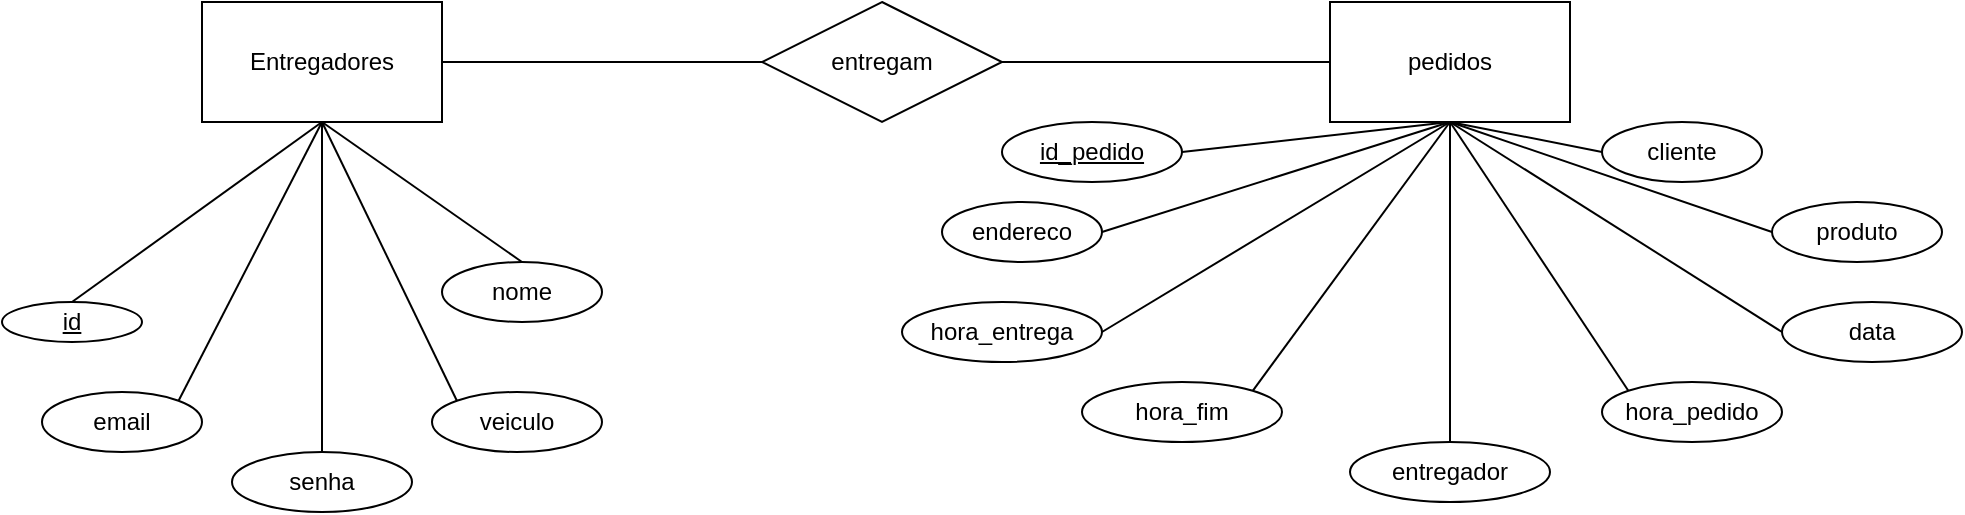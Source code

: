 <mxfile version="20.6.0" type="device"><diagram id="BXpqg4gLY536iFiRorkO" name="Página-1"><mxGraphModel dx="1422" dy="828" grid="1" gridSize="10" guides="1" tooltips="1" connect="1" arrows="1" fold="1" page="1" pageScale="1" pageWidth="827" pageHeight="1169" math="0" shadow="0"><root><mxCell id="0"/><mxCell id="1" parent="0"/><mxCell id="cbgoFoQkfuzal9n3m5Am-1" value="Entregadores" style="rounded=0;whiteSpace=wrap;html=1;" vertex="1" parent="1"><mxGeometry x="220" y="610" width="120" height="60" as="geometry"/></mxCell><mxCell id="cbgoFoQkfuzal9n3m5Am-2" value="pedidos" style="rounded=0;whiteSpace=wrap;html=1;" vertex="1" parent="1"><mxGeometry x="784" y="610" width="120" height="60" as="geometry"/></mxCell><mxCell id="cbgoFoQkfuzal9n3m5Am-4" value="nome" style="ellipse;whiteSpace=wrap;html=1;" vertex="1" parent="1"><mxGeometry x="340" y="740" width="80" height="30" as="geometry"/></mxCell><mxCell id="cbgoFoQkfuzal9n3m5Am-7" value="email" style="ellipse;whiteSpace=wrap;html=1;" vertex="1" parent="1"><mxGeometry x="140" y="805" width="80" height="30" as="geometry"/></mxCell><mxCell id="cbgoFoQkfuzal9n3m5Am-8" value="senha" style="ellipse;whiteSpace=wrap;html=1;" vertex="1" parent="1"><mxGeometry x="235" y="835" width="90" height="30" as="geometry"/></mxCell><mxCell id="cbgoFoQkfuzal9n3m5Am-9" value="veiculo" style="ellipse;whiteSpace=wrap;html=1;" vertex="1" parent="1"><mxGeometry x="335" y="805" width="85" height="30" as="geometry"/></mxCell><mxCell id="cbgoFoQkfuzal9n3m5Am-11" value="cliente" style="ellipse;whiteSpace=wrap;html=1;" vertex="1" parent="1"><mxGeometry x="920" y="670" width="80" height="30" as="geometry"/></mxCell><mxCell id="cbgoFoQkfuzal9n3m5Am-12" value="endereco" style="ellipse;whiteSpace=wrap;html=1;" vertex="1" parent="1"><mxGeometry x="590" y="710" width="80" height="30" as="geometry"/></mxCell><mxCell id="cbgoFoQkfuzal9n3m5Am-14" value="produto" style="ellipse;whiteSpace=wrap;html=1;" vertex="1" parent="1"><mxGeometry x="1005" y="710" width="85" height="30" as="geometry"/></mxCell><mxCell id="cbgoFoQkfuzal9n3m5Am-15" value="data" style="ellipse;whiteSpace=wrap;html=1;" vertex="1" parent="1"><mxGeometry x="1010" y="760" width="90" height="30" as="geometry"/></mxCell><mxCell id="cbgoFoQkfuzal9n3m5Am-16" value="hora_entrega" style="ellipse;whiteSpace=wrap;html=1;" vertex="1" parent="1"><mxGeometry x="570" y="760" width="100" height="30" as="geometry"/></mxCell><mxCell id="cbgoFoQkfuzal9n3m5Am-17" value="hora_pedido" style="ellipse;whiteSpace=wrap;html=1;" vertex="1" parent="1"><mxGeometry x="920" y="800" width="90" height="30" as="geometry"/></mxCell><mxCell id="cbgoFoQkfuzal9n3m5Am-19" value="hora_fim" style="ellipse;whiteSpace=wrap;html=1;" vertex="1" parent="1"><mxGeometry x="660" y="800" width="100" height="30" as="geometry"/></mxCell><mxCell id="cbgoFoQkfuzal9n3m5Am-20" value="entregador" style="ellipse;whiteSpace=wrap;html=1;" vertex="1" parent="1"><mxGeometry x="794" y="830" width="100" height="30" as="geometry"/></mxCell><mxCell id="cbgoFoQkfuzal9n3m5Am-21" value="" style="endArrow=none;html=1;rounded=0;exitX=1;exitY=0.5;exitDx=0;exitDy=0;entryX=0.5;entryY=1;entryDx=0;entryDy=0;" edge="1" parent="1" source="cbgoFoQkfuzal9n3m5Am-45" target="cbgoFoQkfuzal9n3m5Am-2"><mxGeometry width="50" height="50" relative="1" as="geometry"><mxPoint x="760" y="685" as="sourcePoint"/><mxPoint x="850" y="730" as="targetPoint"/></mxGeometry></mxCell><mxCell id="cbgoFoQkfuzal9n3m5Am-22" value="" style="endArrow=none;html=1;rounded=0;exitX=1;exitY=0.5;exitDx=0;exitDy=0;entryX=0.5;entryY=1;entryDx=0;entryDy=0;" edge="1" parent="1" source="cbgoFoQkfuzal9n3m5Am-12" target="cbgoFoQkfuzal9n3m5Am-2"><mxGeometry width="50" height="50" relative="1" as="geometry"><mxPoint x="810" y="790" as="sourcePoint"/><mxPoint x="860" y="740" as="targetPoint"/></mxGeometry></mxCell><mxCell id="cbgoFoQkfuzal9n3m5Am-23" value="" style="endArrow=none;html=1;rounded=0;exitX=1;exitY=0.5;exitDx=0;exitDy=0;entryX=0.5;entryY=1;entryDx=0;entryDy=0;" edge="1" parent="1" source="cbgoFoQkfuzal9n3m5Am-16" target="cbgoFoQkfuzal9n3m5Am-2"><mxGeometry width="50" height="50" relative="1" as="geometry"><mxPoint x="820" y="800" as="sourcePoint"/><mxPoint x="870" y="750" as="targetPoint"/></mxGeometry></mxCell><mxCell id="cbgoFoQkfuzal9n3m5Am-24" value="" style="endArrow=none;html=1;rounded=0;exitX=1;exitY=0;exitDx=0;exitDy=0;entryX=0.5;entryY=1;entryDx=0;entryDy=0;" edge="1" parent="1" source="cbgoFoQkfuzal9n3m5Am-19" target="cbgoFoQkfuzal9n3m5Am-2"><mxGeometry width="50" height="50" relative="1" as="geometry"><mxPoint x="830" y="810" as="sourcePoint"/><mxPoint x="880" y="760" as="targetPoint"/></mxGeometry></mxCell><mxCell id="cbgoFoQkfuzal9n3m5Am-25" value="" style="endArrow=none;html=1;rounded=0;entryX=0.5;entryY=1;entryDx=0;entryDy=0;exitX=0;exitY=0.5;exitDx=0;exitDy=0;" edge="1" parent="1" source="cbgoFoQkfuzal9n3m5Am-11" target="cbgoFoQkfuzal9n3m5Am-2"><mxGeometry width="50" height="50" relative="1" as="geometry"><mxPoint x="840" y="820" as="sourcePoint"/><mxPoint x="890" y="770" as="targetPoint"/></mxGeometry></mxCell><mxCell id="cbgoFoQkfuzal9n3m5Am-26" value="" style="endArrow=none;html=1;rounded=0;entryX=0.5;entryY=1;entryDx=0;entryDy=0;exitX=0;exitY=0.5;exitDx=0;exitDy=0;" edge="1" parent="1" source="cbgoFoQkfuzal9n3m5Am-14" target="cbgoFoQkfuzal9n3m5Am-2"><mxGeometry width="50" height="50" relative="1" as="geometry"><mxPoint x="850" y="830" as="sourcePoint"/><mxPoint x="890" y="730" as="targetPoint"/></mxGeometry></mxCell><mxCell id="cbgoFoQkfuzal9n3m5Am-27" value="" style="endArrow=none;html=1;rounded=0;exitX=0;exitY=0.5;exitDx=0;exitDy=0;entryX=0.5;entryY=1;entryDx=0;entryDy=0;" edge="1" parent="1" source="cbgoFoQkfuzal9n3m5Am-15" target="cbgoFoQkfuzal9n3m5Am-2"><mxGeometry width="50" height="50" relative="1" as="geometry"><mxPoint x="860" y="840" as="sourcePoint"/><mxPoint x="910" y="790" as="targetPoint"/></mxGeometry></mxCell><mxCell id="cbgoFoQkfuzal9n3m5Am-28" value="" style="endArrow=none;html=1;rounded=0;entryX=0.5;entryY=1;entryDx=0;entryDy=0;exitX=0;exitY=0;exitDx=0;exitDy=0;" edge="1" parent="1" source="cbgoFoQkfuzal9n3m5Am-17" target="cbgoFoQkfuzal9n3m5Am-2"><mxGeometry width="50" height="50" relative="1" as="geometry"><mxPoint x="840" y="780" as="sourcePoint"/><mxPoint x="890" y="730" as="targetPoint"/></mxGeometry></mxCell><mxCell id="cbgoFoQkfuzal9n3m5Am-29" value="" style="endArrow=none;html=1;rounded=0;entryX=0.5;entryY=1;entryDx=0;entryDy=0;exitX=0.5;exitY=0;exitDx=0;exitDy=0;" edge="1" parent="1" source="cbgoFoQkfuzal9n3m5Am-20" target="cbgoFoQkfuzal9n3m5Am-2"><mxGeometry width="50" height="50" relative="1" as="geometry"><mxPoint x="880" y="860" as="sourcePoint"/><mxPoint x="930" y="810" as="targetPoint"/></mxGeometry></mxCell><mxCell id="cbgoFoQkfuzal9n3m5Am-30" value="" style="endArrow=none;html=1;rounded=0;entryX=0.5;entryY=1;entryDx=0;entryDy=0;exitX=1;exitY=0;exitDx=0;exitDy=0;" edge="1" parent="1" source="cbgoFoQkfuzal9n3m5Am-7" target="cbgoFoQkfuzal9n3m5Am-1"><mxGeometry width="50" height="50" relative="1" as="geometry"><mxPoint x="240" y="790" as="sourcePoint"/><mxPoint x="618.64" y="720" as="targetPoint"/></mxGeometry></mxCell><mxCell id="cbgoFoQkfuzal9n3m5Am-31" value="" style="endArrow=none;html=1;rounded=0;entryX=0.5;entryY=1;entryDx=0;entryDy=0;exitX=0.5;exitY=0;exitDx=0;exitDy=0;" edge="1" parent="1" source="cbgoFoQkfuzal9n3m5Am-8" target="cbgoFoQkfuzal9n3m5Am-1"><mxGeometry width="50" height="50" relative="1" as="geometry"><mxPoint x="218.284" y="819.393" as="sourcePoint"/><mxPoint x="290" y="680" as="targetPoint"/></mxGeometry></mxCell><mxCell id="cbgoFoQkfuzal9n3m5Am-34" value="" style="endArrow=none;html=1;rounded=0;entryX=0.5;entryY=1;entryDx=0;entryDy=0;exitX=0;exitY=0;exitDx=0;exitDy=0;" edge="1" parent="1" source="cbgoFoQkfuzal9n3m5Am-9" target="cbgoFoQkfuzal9n3m5Am-1"><mxGeometry width="50" height="50" relative="1" as="geometry"><mxPoint x="290" y="860" as="sourcePoint"/><mxPoint x="290" y="680" as="targetPoint"/></mxGeometry></mxCell><mxCell id="cbgoFoQkfuzal9n3m5Am-35" value="" style="endArrow=none;html=1;rounded=0;entryX=0.5;entryY=1;entryDx=0;entryDy=0;exitX=0.5;exitY=0;exitDx=0;exitDy=0;" edge="1" parent="1" source="cbgoFoQkfuzal9n3m5Am-4" target="cbgoFoQkfuzal9n3m5Am-1"><mxGeometry width="50" height="50" relative="1" as="geometry"><mxPoint x="362.626" y="819.331" as="sourcePoint"/><mxPoint x="290" y="680" as="targetPoint"/></mxGeometry></mxCell><mxCell id="cbgoFoQkfuzal9n3m5Am-36" value="" style="endArrow=none;html=1;rounded=0;exitX=0.5;exitY=0;exitDx=0;exitDy=0;entryX=0.5;entryY=1;entryDx=0;entryDy=0;" edge="1" parent="1" source="cbgoFoQkfuzal9n3m5Am-44" target="cbgoFoQkfuzal9n3m5Am-1"><mxGeometry width="50" height="50" relative="1" as="geometry"><mxPoint x="185" y="740" as="sourcePoint"/><mxPoint x="470" y="650" as="targetPoint"/></mxGeometry></mxCell><mxCell id="cbgoFoQkfuzal9n3m5Am-39" value="entregam" style="shape=rhombus;perimeter=rhombusPerimeter;whiteSpace=wrap;html=1;align=center;" vertex="1" parent="1"><mxGeometry x="500" y="610" width="120" height="60" as="geometry"/></mxCell><mxCell id="cbgoFoQkfuzal9n3m5Am-42" value="" style="endArrow=none;html=1;rounded=0;entryX=0;entryY=0.5;entryDx=0;entryDy=0;exitX=1;exitY=0.5;exitDx=0;exitDy=0;" edge="1" parent="1" source="cbgoFoQkfuzal9n3m5Am-1" target="cbgoFoQkfuzal9n3m5Am-39"><mxGeometry width="50" height="50" relative="1" as="geometry"><mxPoint x="230" y="790" as="sourcePoint"/><mxPoint x="280" y="740" as="targetPoint"/></mxGeometry></mxCell><mxCell id="cbgoFoQkfuzal9n3m5Am-43" value="" style="endArrow=none;html=1;rounded=0;entryX=0;entryY=0.5;entryDx=0;entryDy=0;exitX=1;exitY=0.5;exitDx=0;exitDy=0;" edge="1" parent="1" source="cbgoFoQkfuzal9n3m5Am-39" target="cbgoFoQkfuzal9n3m5Am-2"><mxGeometry width="50" height="50" relative="1" as="geometry"><mxPoint x="350" y="650" as="sourcePoint"/><mxPoint x="510" y="650" as="targetPoint"/></mxGeometry></mxCell><mxCell id="cbgoFoQkfuzal9n3m5Am-44" value="id" style="ellipse;whiteSpace=wrap;html=1;align=center;fontStyle=4;" vertex="1" parent="1"><mxGeometry x="120" y="760" width="70" height="20" as="geometry"/></mxCell><mxCell id="cbgoFoQkfuzal9n3m5Am-45" value="id_pedido" style="ellipse;whiteSpace=wrap;html=1;align=center;fontStyle=4;" vertex="1" parent="1"><mxGeometry x="620" y="670" width="90" height="30" as="geometry"/></mxCell></root></mxGraphModel></diagram></mxfile>